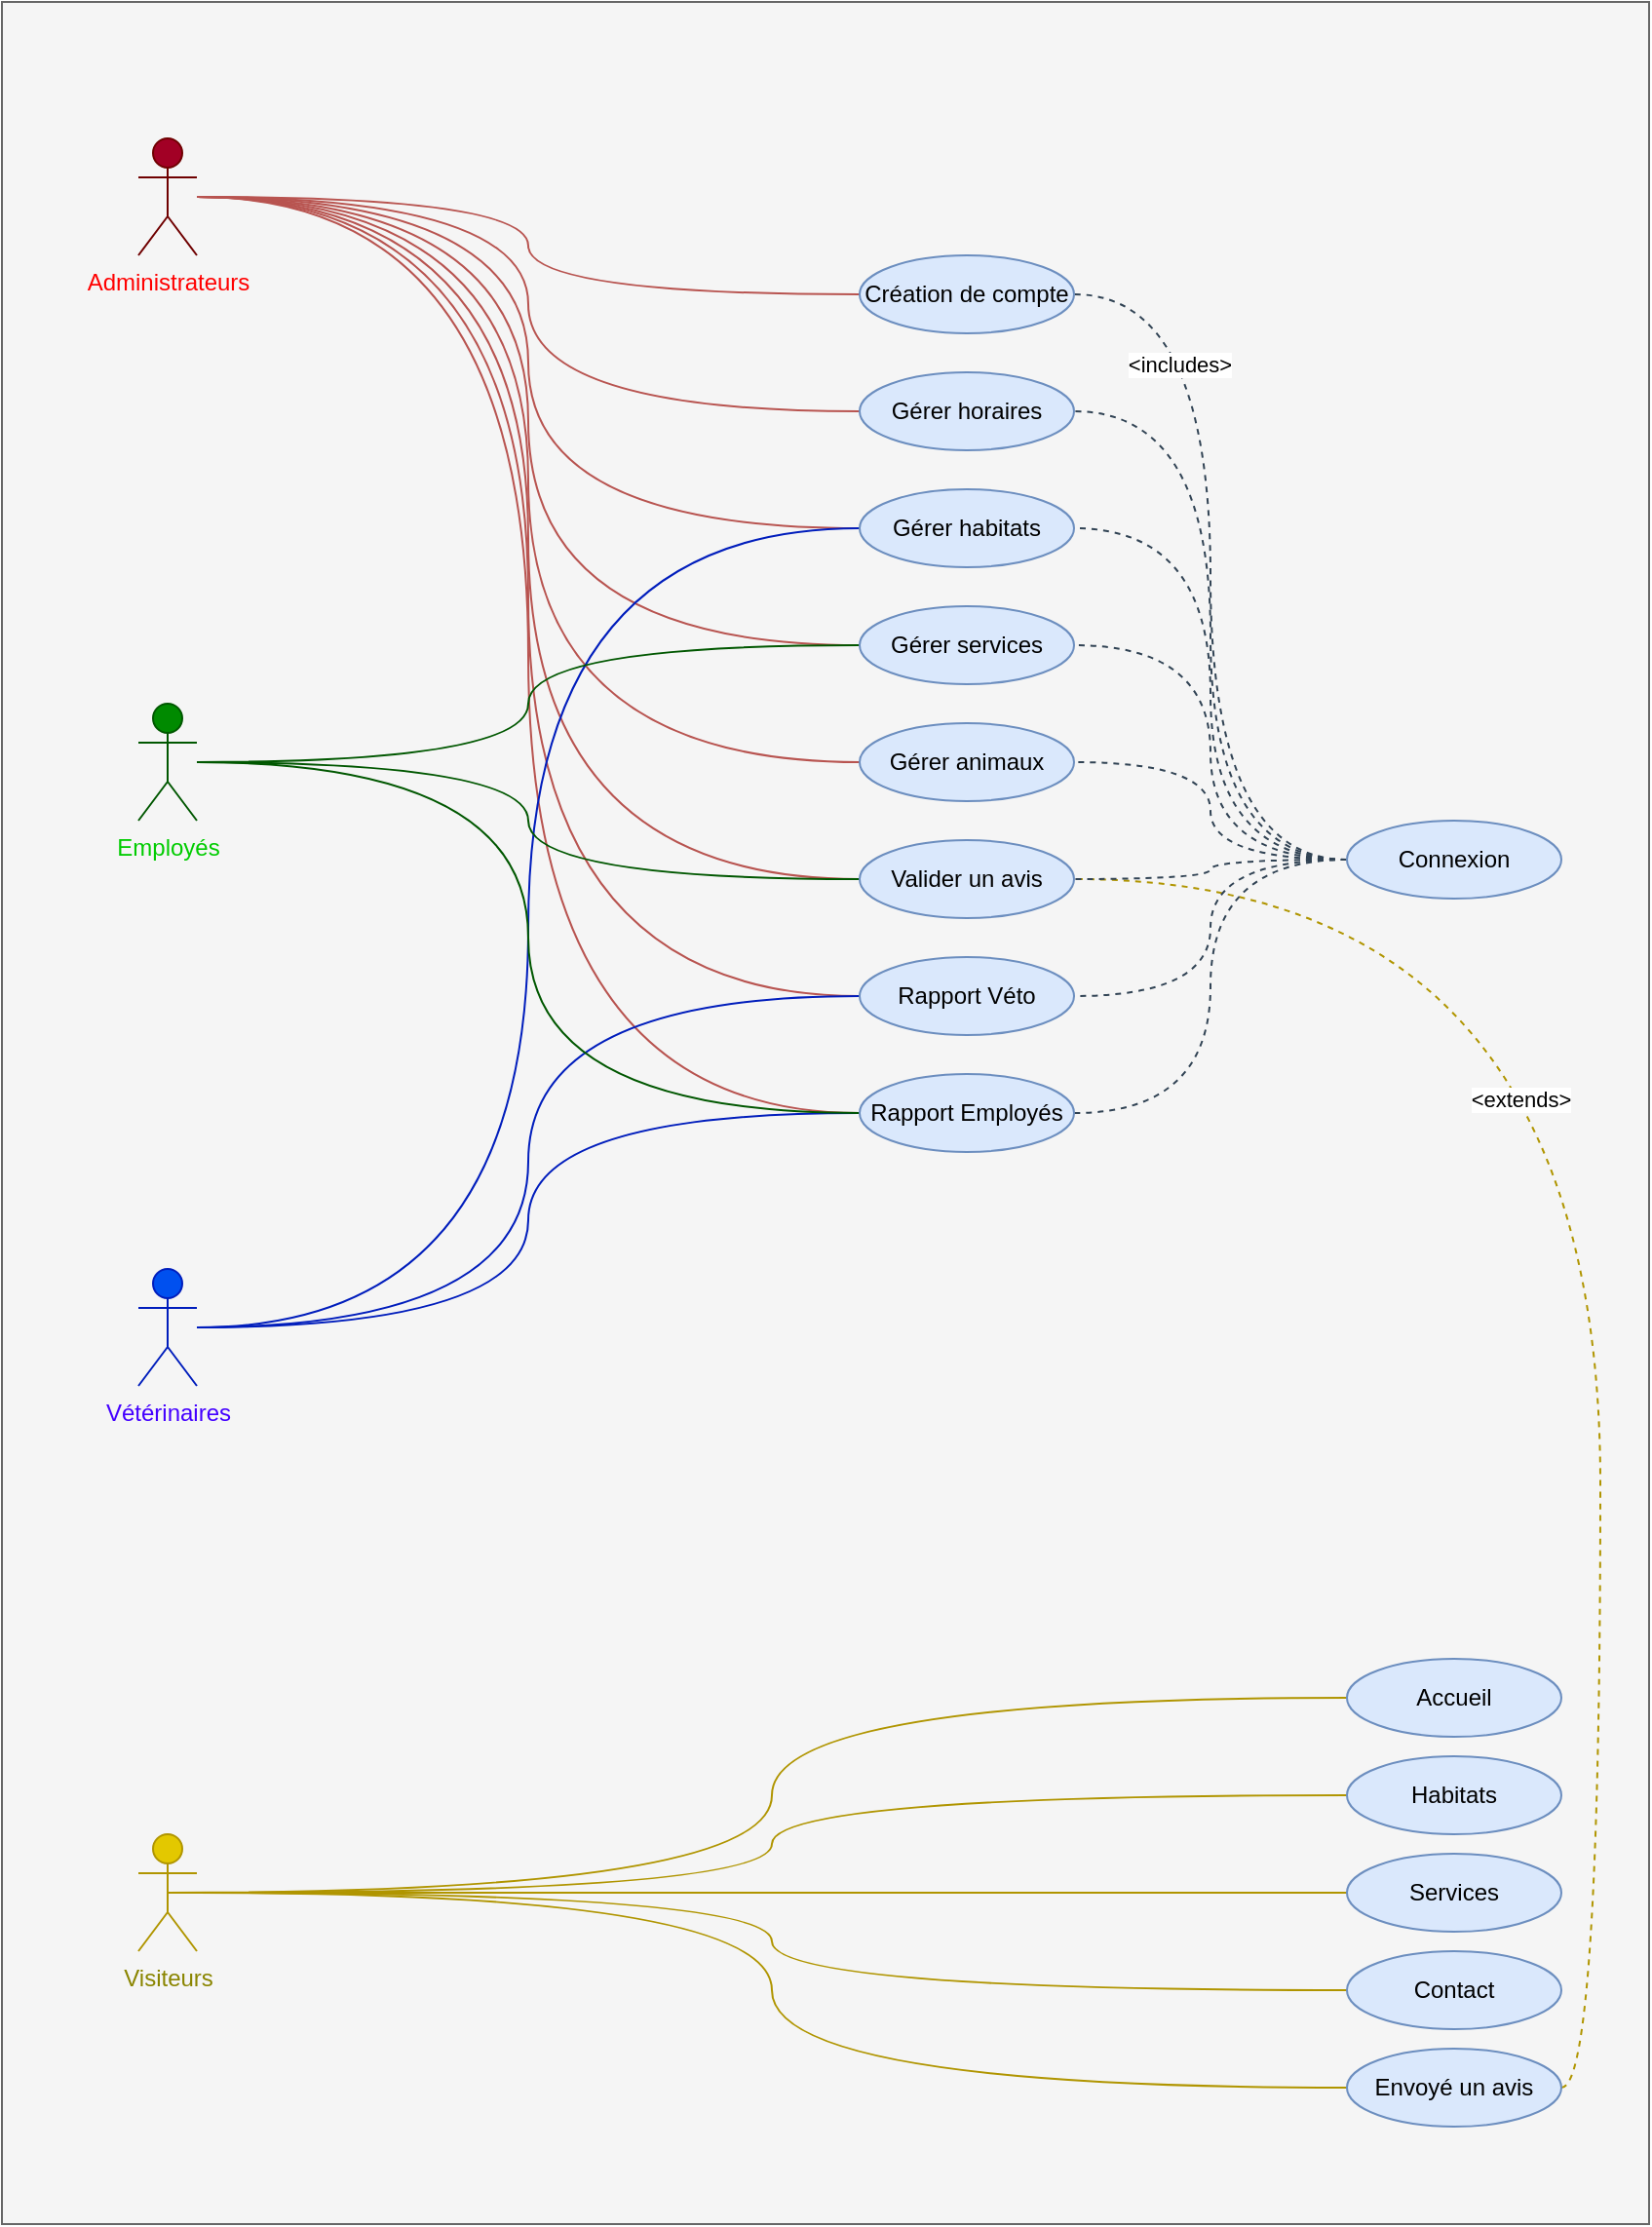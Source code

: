 <mxfile version="24.7.8">
  <diagram name="Page-1" id="LJkpQ3-ZlDA1ftEHvx62">
    <mxGraphModel dx="2389" dy="917" grid="1" gridSize="10" guides="1" tooltips="1" connect="1" arrows="1" fold="1" page="1" pageScale="1" pageWidth="827" pageHeight="1169" math="0" shadow="0">
      <root>
        <mxCell id="0" />
        <mxCell id="1" parent="0" />
        <mxCell id="n5jJLbUlAkbudBsFfFoS-9" value="" style="whiteSpace=wrap;html=1;fillColor=#f5f5f5;strokeColor=#666666;fontColor=#333333;" parent="1" vertex="1">
          <mxGeometry x="-50" width="845" height="1140" as="geometry" />
        </mxCell>
        <mxCell id="n5jJLbUlAkbudBsFfFoS-38" style="edgeStyle=orthogonalEdgeStyle;rounded=0;orthogonalLoop=1;jettySize=auto;html=1;entryX=0;entryY=0.5;entryDx=0;entryDy=0;fillColor=#f8cecc;strokeColor=#b85450;curved=1;endArrow=none;endFill=0;" parent="1" source="n5jJLbUlAkbudBsFfFoS-1" target="n5jJLbUlAkbudBsFfFoS-24" edge="1">
          <mxGeometry relative="1" as="geometry" />
        </mxCell>
        <mxCell id="n5jJLbUlAkbudBsFfFoS-39" style="edgeStyle=orthogonalEdgeStyle;rounded=0;orthogonalLoop=1;jettySize=auto;html=1;entryX=0;entryY=0.5;entryDx=0;entryDy=0;fillColor=#f8cecc;strokeColor=#b85450;curved=1;endArrow=none;endFill=0;" parent="1" source="n5jJLbUlAkbudBsFfFoS-1" target="n5jJLbUlAkbudBsFfFoS-25" edge="1">
          <mxGeometry relative="1" as="geometry" />
        </mxCell>
        <mxCell id="n5jJLbUlAkbudBsFfFoS-40" style="edgeStyle=orthogonalEdgeStyle;rounded=0;orthogonalLoop=1;jettySize=auto;html=1;entryX=0;entryY=0.5;entryDx=0;entryDy=0;fillColor=#f8cecc;strokeColor=#b85450;curved=1;endArrow=none;endFill=0;" parent="1" source="n5jJLbUlAkbudBsFfFoS-1" target="n5jJLbUlAkbudBsFfFoS-26" edge="1">
          <mxGeometry relative="1" as="geometry" />
        </mxCell>
        <mxCell id="n5jJLbUlAkbudBsFfFoS-41" style="edgeStyle=orthogonalEdgeStyle;rounded=0;orthogonalLoop=1;jettySize=auto;html=1;entryX=0;entryY=0.5;entryDx=0;entryDy=0;fillColor=#f8cecc;strokeColor=#b85450;curved=1;endArrow=none;endFill=0;" parent="1" source="n5jJLbUlAkbudBsFfFoS-1" target="n5jJLbUlAkbudBsFfFoS-27" edge="1">
          <mxGeometry relative="1" as="geometry" />
        </mxCell>
        <mxCell id="n5jJLbUlAkbudBsFfFoS-42" style="edgeStyle=orthogonalEdgeStyle;rounded=0;orthogonalLoop=1;jettySize=auto;html=1;entryX=0;entryY=0.5;entryDx=0;entryDy=0;fillColor=#f8cecc;strokeColor=#b85450;curved=1;endArrow=none;endFill=0;" parent="1" source="n5jJLbUlAkbudBsFfFoS-1" target="n5jJLbUlAkbudBsFfFoS-28" edge="1">
          <mxGeometry relative="1" as="geometry" />
        </mxCell>
        <mxCell id="n5jJLbUlAkbudBsFfFoS-43" style="edgeStyle=orthogonalEdgeStyle;rounded=0;orthogonalLoop=1;jettySize=auto;html=1;entryX=0;entryY=0.5;entryDx=0;entryDy=0;fillColor=#f8cecc;strokeColor=#b85450;curved=1;endArrow=none;endFill=0;" parent="1" source="n5jJLbUlAkbudBsFfFoS-1" target="n5jJLbUlAkbudBsFfFoS-29" edge="1">
          <mxGeometry relative="1" as="geometry" />
        </mxCell>
        <mxCell id="n5jJLbUlAkbudBsFfFoS-44" style="edgeStyle=orthogonalEdgeStyle;rounded=0;orthogonalLoop=1;jettySize=auto;html=1;entryX=0;entryY=0.5;entryDx=0;entryDy=0;fillColor=#f8cecc;strokeColor=#b85450;curved=1;endArrow=none;endFill=0;" parent="1" source="n5jJLbUlAkbudBsFfFoS-1" target="n5jJLbUlAkbudBsFfFoS-30" edge="1">
          <mxGeometry relative="1" as="geometry" />
        </mxCell>
        <mxCell id="n5jJLbUlAkbudBsFfFoS-45" style="edgeStyle=orthogonalEdgeStyle;rounded=0;orthogonalLoop=1;jettySize=auto;html=1;entryX=0;entryY=0.5;entryDx=0;entryDy=0;fillColor=#f8cecc;strokeColor=#b85450;curved=1;endArrow=none;endFill=0;" parent="1" source="n5jJLbUlAkbudBsFfFoS-1" target="n5jJLbUlAkbudBsFfFoS-31" edge="1">
          <mxGeometry relative="1" as="geometry" />
        </mxCell>
        <mxCell id="n5jJLbUlAkbudBsFfFoS-1" value="Administrateurs" style="shape=umlActor;verticalLabelPosition=bottom;verticalAlign=top;html=1;outlineConnect=0;fillColor=#a20025;strokeColor=#6F0000;fontColor=#FF0000;" parent="1" vertex="1">
          <mxGeometry x="20" y="70" width="30" height="60" as="geometry" />
        </mxCell>
        <mxCell id="n5jJLbUlAkbudBsFfFoS-18" style="edgeStyle=orthogonalEdgeStyle;rounded=0;orthogonalLoop=1;jettySize=auto;html=1;exitX=0.5;exitY=0.5;exitDx=0;exitDy=0;exitPerimeter=0;entryX=0;entryY=0.5;entryDx=0;entryDy=0;endArrow=none;endFill=0;curved=1;fillColor=#e3c800;strokeColor=#B09500;" parent="1" source="n5jJLbUlAkbudBsFfFoS-2" target="n5jJLbUlAkbudBsFfFoS-15" edge="1">
          <mxGeometry relative="1" as="geometry" />
        </mxCell>
        <mxCell id="n5jJLbUlAkbudBsFfFoS-19" style="edgeStyle=orthogonalEdgeStyle;rounded=0;orthogonalLoop=1;jettySize=auto;html=1;endArrow=none;endFill=0;curved=1;fillColor=#e3c800;strokeColor=#B09500;" parent="1" source="n5jJLbUlAkbudBsFfFoS-2" target="n5jJLbUlAkbudBsFfFoS-12" edge="1">
          <mxGeometry relative="1" as="geometry" />
        </mxCell>
        <mxCell id="n5jJLbUlAkbudBsFfFoS-20" style="edgeStyle=orthogonalEdgeStyle;rounded=0;orthogonalLoop=1;jettySize=auto;html=1;entryX=0;entryY=0.5;entryDx=0;entryDy=0;endArrow=none;endFill=0;curved=1;fillColor=#e3c800;strokeColor=#B09500;" parent="1" source="n5jJLbUlAkbudBsFfFoS-2" target="n5jJLbUlAkbudBsFfFoS-11" edge="1">
          <mxGeometry relative="1" as="geometry" />
        </mxCell>
        <mxCell id="n5jJLbUlAkbudBsFfFoS-21" style="edgeStyle=orthogonalEdgeStyle;rounded=0;orthogonalLoop=1;jettySize=auto;html=1;entryX=0;entryY=0.5;entryDx=0;entryDy=0;endArrow=none;endFill=0;fillColor=#e3c800;strokeColor=#B09500;curved=1;" parent="1" source="n5jJLbUlAkbudBsFfFoS-2" target="n5jJLbUlAkbudBsFfFoS-14" edge="1">
          <mxGeometry relative="1" as="geometry" />
        </mxCell>
        <mxCell id="n5jJLbUlAkbudBsFfFoS-22" style="edgeStyle=orthogonalEdgeStyle;rounded=0;orthogonalLoop=1;jettySize=auto;html=1;entryX=0;entryY=0.5;entryDx=0;entryDy=0;endArrow=none;endFill=0;fillColor=#e3c800;strokeColor=#B09500;curved=1;" parent="1" source="n5jJLbUlAkbudBsFfFoS-2" target="n5jJLbUlAkbudBsFfFoS-10" edge="1">
          <mxGeometry relative="1" as="geometry" />
        </mxCell>
        <mxCell id="n5jJLbUlAkbudBsFfFoS-2" value="Visiteurs" style="shape=umlActor;verticalLabelPosition=bottom;verticalAlign=top;html=1;outlineConnect=0;fillColor=#e3c800;fontColor=#8a8500;strokeColor=#B09500;" parent="1" vertex="1">
          <mxGeometry x="20" y="940" width="30" height="60" as="geometry" />
        </mxCell>
        <mxCell id="n5jJLbUlAkbudBsFfFoS-53" style="edgeStyle=orthogonalEdgeStyle;rounded=0;orthogonalLoop=1;jettySize=auto;html=1;entryX=0;entryY=0.5;entryDx=0;entryDy=0;curved=1;endArrow=none;endFill=0;fillColor=#0050ef;strokeColor=#001DBC;" parent="1" source="n5jJLbUlAkbudBsFfFoS-3" target="n5jJLbUlAkbudBsFfFoS-26" edge="1">
          <mxGeometry relative="1" as="geometry">
            <mxPoint x="390" y="690" as="targetPoint" />
          </mxGeometry>
        </mxCell>
        <mxCell id="n5jJLbUlAkbudBsFfFoS-54" style="edgeStyle=orthogonalEdgeStyle;rounded=0;orthogonalLoop=1;jettySize=auto;html=1;entryX=0;entryY=0.5;entryDx=0;entryDy=0;curved=1;endArrow=none;endFill=0;fillColor=#0050ef;strokeColor=#001DBC;" parent="1" source="n5jJLbUlAkbudBsFfFoS-3" target="n5jJLbUlAkbudBsFfFoS-30" edge="1">
          <mxGeometry relative="1" as="geometry" />
        </mxCell>
        <mxCell id="n5jJLbUlAkbudBsFfFoS-56" style="edgeStyle=orthogonalEdgeStyle;rounded=0;orthogonalLoop=1;jettySize=auto;html=1;entryX=0;entryY=0.5;entryDx=0;entryDy=0;curved=1;endArrow=none;endFill=0;fillColor=#0050ef;strokeColor=#001DBC;" parent="1" source="n5jJLbUlAkbudBsFfFoS-3" target="n5jJLbUlAkbudBsFfFoS-31" edge="1">
          <mxGeometry relative="1" as="geometry" />
        </mxCell>
        <mxCell id="n5jJLbUlAkbudBsFfFoS-3" value="Vétérinaires" style="shape=umlActor;verticalLabelPosition=bottom;verticalAlign=top;html=1;outlineConnect=0;fillColor=#0050ef;fontColor=#4400ff;strokeColor=#001DBC;labelBackgroundColor=none;" parent="1" vertex="1">
          <mxGeometry x="20" y="650" width="30" height="60" as="geometry" />
        </mxCell>
        <mxCell id="n5jJLbUlAkbudBsFfFoS-50" style="edgeStyle=orthogonalEdgeStyle;rounded=0;orthogonalLoop=1;jettySize=auto;html=1;entryX=0;entryY=0.5;entryDx=0;entryDy=0;fillColor=#008a00;strokeColor=#005700;curved=1;endArrow=none;endFill=0;" parent="1" source="n5jJLbUlAkbudBsFfFoS-4" target="n5jJLbUlAkbudBsFfFoS-29" edge="1">
          <mxGeometry relative="1" as="geometry" />
        </mxCell>
        <mxCell id="n5jJLbUlAkbudBsFfFoS-51" style="edgeStyle=orthogonalEdgeStyle;rounded=0;orthogonalLoop=1;jettySize=auto;html=1;entryX=0;entryY=0.5;entryDx=0;entryDy=0;curved=1;fillColor=#008a00;strokeColor=#005700;endArrow=none;endFill=0;" parent="1" source="n5jJLbUlAkbudBsFfFoS-4" target="n5jJLbUlAkbudBsFfFoS-27" edge="1">
          <mxGeometry relative="1" as="geometry" />
        </mxCell>
        <mxCell id="n5jJLbUlAkbudBsFfFoS-55" style="edgeStyle=orthogonalEdgeStyle;rounded=0;orthogonalLoop=1;jettySize=auto;html=1;entryX=0;entryY=0.5;entryDx=0;entryDy=0;fillColor=#008a00;strokeColor=#005700;curved=1;endArrow=none;endFill=0;" parent="1" source="n5jJLbUlAkbudBsFfFoS-4" target="n5jJLbUlAkbudBsFfFoS-31" edge="1">
          <mxGeometry relative="1" as="geometry" />
        </mxCell>
        <mxCell id="n5jJLbUlAkbudBsFfFoS-4" value="Employés" style="shape=umlActor;verticalLabelPosition=bottom;verticalAlign=top;html=1;outlineConnect=0;fillColor=#008a00;strokeColor=#005700;fontColor=#00CC00;" parent="1" vertex="1">
          <mxGeometry x="20" y="360" width="30" height="60" as="geometry" />
        </mxCell>
        <mxCell id="n5jJLbUlAkbudBsFfFoS-72" style="edgeStyle=orthogonalEdgeStyle;rounded=0;orthogonalLoop=1;jettySize=auto;html=1;exitX=1;exitY=0.5;exitDx=0;exitDy=0;entryX=1;entryY=0.5;entryDx=0;entryDy=0;endArrow=none;endFill=0;curved=1;dashed=1;fillColor=#e3c800;strokeColor=#B09500;" parent="1" source="n5jJLbUlAkbudBsFfFoS-10" target="n5jJLbUlAkbudBsFfFoS-29" edge="1">
          <mxGeometry relative="1" as="geometry" />
        </mxCell>
        <mxCell id="n5jJLbUlAkbudBsFfFoS-73" value="&amp;lt;extends&amp;gt;" style="edgeLabel;html=1;align=center;verticalAlign=middle;resizable=0;points=[];" parent="n5jJLbUlAkbudBsFfFoS-72" vertex="1" connectable="0">
          <mxGeometry x="0.158" y="41" relative="1" as="geometry">
            <mxPoint as="offset" />
          </mxGeometry>
        </mxCell>
        <mxCell id="n5jJLbUlAkbudBsFfFoS-10" value="Envoyé un avis" style="ellipse;whiteSpace=wrap;html=1;fillColor=#dae8fc;strokeColor=#6c8ebf;" parent="1" vertex="1">
          <mxGeometry x="640" y="1050" width="110" height="40" as="geometry" />
        </mxCell>
        <mxCell id="n5jJLbUlAkbudBsFfFoS-11" value="Services" style="ellipse;whiteSpace=wrap;html=1;fillColor=#dae8fc;strokeColor=#6c8ebf;" parent="1" vertex="1">
          <mxGeometry x="640" y="950" width="110" height="40" as="geometry" />
        </mxCell>
        <mxCell id="n5jJLbUlAkbudBsFfFoS-12" value="Habitats" style="ellipse;whiteSpace=wrap;html=1;fillColor=#dae8fc;strokeColor=#6c8ebf;" parent="1" vertex="1">
          <mxGeometry x="640" y="900" width="110" height="40" as="geometry" />
        </mxCell>
        <mxCell id="n5jJLbUlAkbudBsFfFoS-14" value="Contact" style="ellipse;whiteSpace=wrap;html=1;fillColor=#dae8fc;strokeColor=#6c8ebf;" parent="1" vertex="1">
          <mxGeometry x="640" y="1000" width="110" height="40" as="geometry" />
        </mxCell>
        <mxCell id="n5jJLbUlAkbudBsFfFoS-15" value="Accueil" style="ellipse;whiteSpace=wrap;html=1;fillColor=#dae8fc;strokeColor=#6c8ebf;" parent="1" vertex="1">
          <mxGeometry x="640" y="850" width="110" height="40" as="geometry" />
        </mxCell>
        <mxCell id="n5jJLbUlAkbudBsFfFoS-57" style="edgeStyle=orthogonalEdgeStyle;rounded=0;orthogonalLoop=1;jettySize=auto;html=1;exitX=0;exitY=0.5;exitDx=0;exitDy=0;entryX=1;entryY=0.5;entryDx=0;entryDy=0;fontColor=#575757;fillColor=#647687;strokeColor=#314354;curved=1;endArrow=none;endFill=0;dashed=1;" parent="1" source="n5jJLbUlAkbudBsFfFoS-23" target="n5jJLbUlAkbudBsFfFoS-24" edge="1">
          <mxGeometry relative="1" as="geometry" />
        </mxCell>
        <mxCell id="n5jJLbUlAkbudBsFfFoS-70" value="&amp;lt;includes&amp;gt;" style="edgeLabel;html=1;align=center;verticalAlign=middle;resizable=0;points=[];" parent="n5jJLbUlAkbudBsFfFoS-57" vertex="1" connectable="0">
          <mxGeometry x="0.509" y="16" relative="1" as="geometry">
            <mxPoint as="offset" />
          </mxGeometry>
        </mxCell>
        <mxCell id="n5jJLbUlAkbudBsFfFoS-58" style="edgeStyle=orthogonalEdgeStyle;rounded=0;orthogonalLoop=1;jettySize=auto;html=1;entryX=1;entryY=0.5;entryDx=0;entryDy=0;curved=1;dashed=1;endArrow=none;endFill=0;fillColor=#647687;strokeColor=#314354;" parent="1" source="n5jJLbUlAkbudBsFfFoS-23" target="n5jJLbUlAkbudBsFfFoS-25" edge="1">
          <mxGeometry relative="1" as="geometry" />
        </mxCell>
        <mxCell id="n5jJLbUlAkbudBsFfFoS-59" style="edgeStyle=orthogonalEdgeStyle;rounded=0;orthogonalLoop=1;jettySize=auto;html=1;exitX=0;exitY=0.5;exitDx=0;exitDy=0;entryX=1;entryY=0.5;entryDx=0;entryDy=0;curved=1;fillColor=#647687;strokeColor=#314354;endArrow=none;endFill=0;dashed=1;" parent="1" source="n5jJLbUlAkbudBsFfFoS-23" target="n5jJLbUlAkbudBsFfFoS-26" edge="1">
          <mxGeometry relative="1" as="geometry" />
        </mxCell>
        <mxCell id="n5jJLbUlAkbudBsFfFoS-60" style="edgeStyle=orthogonalEdgeStyle;rounded=0;orthogonalLoop=1;jettySize=auto;html=1;exitX=0;exitY=0.5;exitDx=0;exitDy=0;entryX=1;entryY=0.5;entryDx=0;entryDy=0;curved=1;dashed=1;endArrow=none;endFill=0;fillColor=#647687;strokeColor=#314354;" parent="1" source="n5jJLbUlAkbudBsFfFoS-23" target="n5jJLbUlAkbudBsFfFoS-27" edge="1">
          <mxGeometry relative="1" as="geometry" />
        </mxCell>
        <mxCell id="n5jJLbUlAkbudBsFfFoS-61" style="edgeStyle=orthogonalEdgeStyle;rounded=0;orthogonalLoop=1;jettySize=auto;html=1;exitX=0;exitY=0.5;exitDx=0;exitDy=0;entryX=1;entryY=0.5;entryDx=0;entryDy=0;curved=1;dashed=1;endArrow=none;endFill=0;fillColor=#647687;strokeColor=#314354;" parent="1" source="n5jJLbUlAkbudBsFfFoS-23" target="n5jJLbUlAkbudBsFfFoS-28" edge="1">
          <mxGeometry relative="1" as="geometry" />
        </mxCell>
        <mxCell id="n5jJLbUlAkbudBsFfFoS-62" style="edgeStyle=orthogonalEdgeStyle;rounded=0;orthogonalLoop=1;jettySize=auto;html=1;exitX=0;exitY=0.5;exitDx=0;exitDy=0;entryX=1;entryY=0.5;entryDx=0;entryDy=0;dashed=1;curved=1;endArrow=none;endFill=0;fillColor=#647687;strokeColor=#314354;" parent="1" source="n5jJLbUlAkbudBsFfFoS-23" target="n5jJLbUlAkbudBsFfFoS-29" edge="1">
          <mxGeometry relative="1" as="geometry" />
        </mxCell>
        <mxCell id="n5jJLbUlAkbudBsFfFoS-63" style="edgeStyle=orthogonalEdgeStyle;rounded=0;orthogonalLoop=1;jettySize=auto;html=1;exitX=0;exitY=0.5;exitDx=0;exitDy=0;entryX=1;entryY=0.5;entryDx=0;entryDy=0;fillColor=#647687;strokeColor=#314354;curved=1;endArrow=none;endFill=0;dashed=1;" parent="1" source="n5jJLbUlAkbudBsFfFoS-23" target="n5jJLbUlAkbudBsFfFoS-30" edge="1">
          <mxGeometry relative="1" as="geometry" />
        </mxCell>
        <mxCell id="n5jJLbUlAkbudBsFfFoS-64" style="edgeStyle=orthogonalEdgeStyle;rounded=0;orthogonalLoop=1;jettySize=auto;html=1;exitX=0;exitY=0.5;exitDx=0;exitDy=0;entryX=1;entryY=0.5;entryDx=0;entryDy=0;fillColor=#647687;strokeColor=#314354;curved=1;endArrow=none;endFill=0;dashed=1;" parent="1" source="n5jJLbUlAkbudBsFfFoS-23" target="n5jJLbUlAkbudBsFfFoS-31" edge="1">
          <mxGeometry relative="1" as="geometry" />
        </mxCell>
        <mxCell id="n5jJLbUlAkbudBsFfFoS-23" value="Connexion" style="ellipse;whiteSpace=wrap;html=1;fillColor=#dae8fc;strokeColor=#6c8ebf;" parent="1" vertex="1">
          <mxGeometry x="640" y="420" width="110" height="40" as="geometry" />
        </mxCell>
        <mxCell id="n5jJLbUlAkbudBsFfFoS-24" value="Création de compte" style="ellipse;whiteSpace=wrap;html=1;fillColor=#dae8fc;strokeColor=#6c8ebf;" parent="1" vertex="1">
          <mxGeometry x="390" y="130" width="110" height="40" as="geometry" />
        </mxCell>
        <mxCell id="n5jJLbUlAkbudBsFfFoS-25" value="Gérer horaires" style="ellipse;whiteSpace=wrap;html=1;fillColor=#dae8fc;strokeColor=#6c8ebf;" parent="1" vertex="1">
          <mxGeometry x="390" y="190" width="110" height="40" as="geometry" />
        </mxCell>
        <mxCell id="n5jJLbUlAkbudBsFfFoS-26" value="Gérer habitats" style="ellipse;whiteSpace=wrap;html=1;fillColor=#dae8fc;strokeColor=#6c8ebf;" parent="1" vertex="1">
          <mxGeometry x="390" y="250" width="110" height="40" as="geometry" />
        </mxCell>
        <mxCell id="n5jJLbUlAkbudBsFfFoS-27" value="Gérer services" style="ellipse;whiteSpace=wrap;html=1;fillColor=#dae8fc;strokeColor=#6c8ebf;" parent="1" vertex="1">
          <mxGeometry x="390" y="310" width="110" height="40" as="geometry" />
        </mxCell>
        <mxCell id="n5jJLbUlAkbudBsFfFoS-28" value="Gérer animaux" style="ellipse;whiteSpace=wrap;html=1;fillColor=#dae8fc;strokeColor=#6c8ebf;" parent="1" vertex="1">
          <mxGeometry x="390" y="370" width="110" height="40" as="geometry" />
        </mxCell>
        <mxCell id="n5jJLbUlAkbudBsFfFoS-29" value="Valider un avis" style="ellipse;whiteSpace=wrap;html=1;fillColor=#dae8fc;strokeColor=#6c8ebf;" parent="1" vertex="1">
          <mxGeometry x="390" y="430" width="110" height="40" as="geometry" />
        </mxCell>
        <mxCell id="n5jJLbUlAkbudBsFfFoS-30" value="Rapport Véto" style="ellipse;whiteSpace=wrap;html=1;fillColor=#dae8fc;strokeColor=#6c8ebf;" parent="1" vertex="1">
          <mxGeometry x="390" y="490" width="110" height="40" as="geometry" />
        </mxCell>
        <mxCell id="n5jJLbUlAkbudBsFfFoS-31" value="Rapport Employés" style="ellipse;whiteSpace=wrap;html=1;fillColor=#dae8fc;strokeColor=#6c8ebf;" parent="1" vertex="1">
          <mxGeometry x="390" y="550" width="110" height="40" as="geometry" />
        </mxCell>
        <mxCell id="n5jJLbUlAkbudBsFfFoS-32" style="edgeStyle=orthogonalEdgeStyle;rounded=0;orthogonalLoop=1;jettySize=auto;html=1;exitX=0.5;exitY=1;exitDx=0;exitDy=0;" parent="1" source="n5jJLbUlAkbudBsFfFoS-31" target="n5jJLbUlAkbudBsFfFoS-31" edge="1">
          <mxGeometry relative="1" as="geometry" />
        </mxCell>
      </root>
    </mxGraphModel>
  </diagram>
</mxfile>
